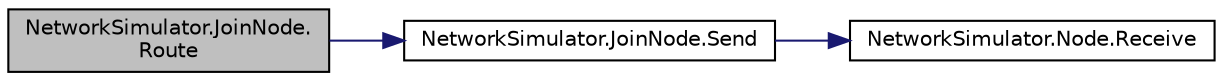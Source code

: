 digraph "NetworkSimulator.JoinNode.Route"
{
  edge [fontname="Helvetica",fontsize="10",labelfontname="Helvetica",labelfontsize="10"];
  node [fontname="Helvetica",fontsize="10",shape=record];
  rankdir="LR";
  Node1 [label="NetworkSimulator.JoinNode.\lRoute",height=0.2,width=0.4,color="black", fillcolor="grey75", style="filled", fontcolor="black"];
  Node1 -> Node2 [color="midnightblue",fontsize="10",style="solid",fontname="Helvetica"];
  Node2 [label="NetworkSimulator.JoinNode.Send",height=0.2,width=0.4,color="black", fillcolor="white", style="filled",URL="$class_network_simulator_1_1_join_node.html#ac22f690bb07cc47c8788ae823e7c6c19",tooltip="Отправка фрагмент в заданый узел сетиобслуживания "];
  Node2 -> Node3 [color="midnightblue",fontsize="10",style="solid",fontname="Helvetica"];
  Node3 [label="NetworkSimulator.Node.Receive",height=0.2,width=0.4,color="black", fillcolor="white", style="filled",URL="$class_network_simulator_1_1_node.html#ab1d7ae2e2e59169e9ab3086087d950e8",tooltip="Получение фрагмента узлом "];
}

